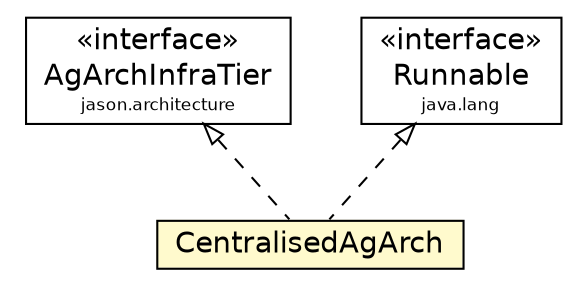 #!/usr/local/bin/dot
#
# Class diagram 
# Generated by UMLGraph version 5.1 (http://www.umlgraph.org/)
#

digraph G {
	edge [fontname="Helvetica",fontsize=10,labelfontname="Helvetica",labelfontsize=10];
	node [fontname="Helvetica",fontsize=10,shape=plaintext];
	nodesep=0.25;
	ranksep=0.5;
	// jason.architecture.AgArchInfraTier
	c36568 [label=<<table title="jason.architecture.AgArchInfraTier" border="0" cellborder="1" cellspacing="0" cellpadding="2" port="p" href="../../architecture/AgArchInfraTier.html">
		<tr><td><table border="0" cellspacing="0" cellpadding="1">
<tr><td align="center" balign="center"> &#171;interface&#187; </td></tr>
<tr><td align="center" balign="center"> AgArchInfraTier </td></tr>
<tr><td align="center" balign="center"><font point-size="8.0"> jason.architecture </font></td></tr>
		</table></td></tr>
		</table>>, fontname="Helvetica", fontcolor="black", fontsize=14.0];
	// jason.infra.centralised.CentralisedAgArch
	c36693 [label=<<table title="jason.infra.centralised.CentralisedAgArch" border="0" cellborder="1" cellspacing="0" cellpadding="2" port="p" bgcolor="lemonChiffon" href="./CentralisedAgArch.html">
		<tr><td><table border="0" cellspacing="0" cellpadding="1">
<tr><td align="center" balign="center"> CentralisedAgArch </td></tr>
		</table></td></tr>
		</table>>, fontname="Helvetica", fontcolor="black", fontsize=14.0];
	//jason.infra.centralised.CentralisedAgArch implements java.lang.Runnable
	c36810:p -> c36693:p [dir=back,arrowtail=empty,style=dashed];
	//jason.infra.centralised.CentralisedAgArch implements jason.architecture.AgArchInfraTier
	c36568:p -> c36693:p [dir=back,arrowtail=empty,style=dashed];
	// java.lang.Runnable
	c36810 [label=<<table title="java.lang.Runnable" border="0" cellborder="1" cellspacing="0" cellpadding="2" port="p" href="http://java.sun.com/j2se/1.4.2/docs/api/java/lang/Runnable.html">
		<tr><td><table border="0" cellspacing="0" cellpadding="1">
<tr><td align="center" balign="center"> &#171;interface&#187; </td></tr>
<tr><td align="center" balign="center"> Runnable </td></tr>
<tr><td align="center" balign="center"><font point-size="8.0"> java.lang </font></td></tr>
		</table></td></tr>
		</table>>, fontname="Helvetica", fontcolor="black", fontsize=14.0];
}

